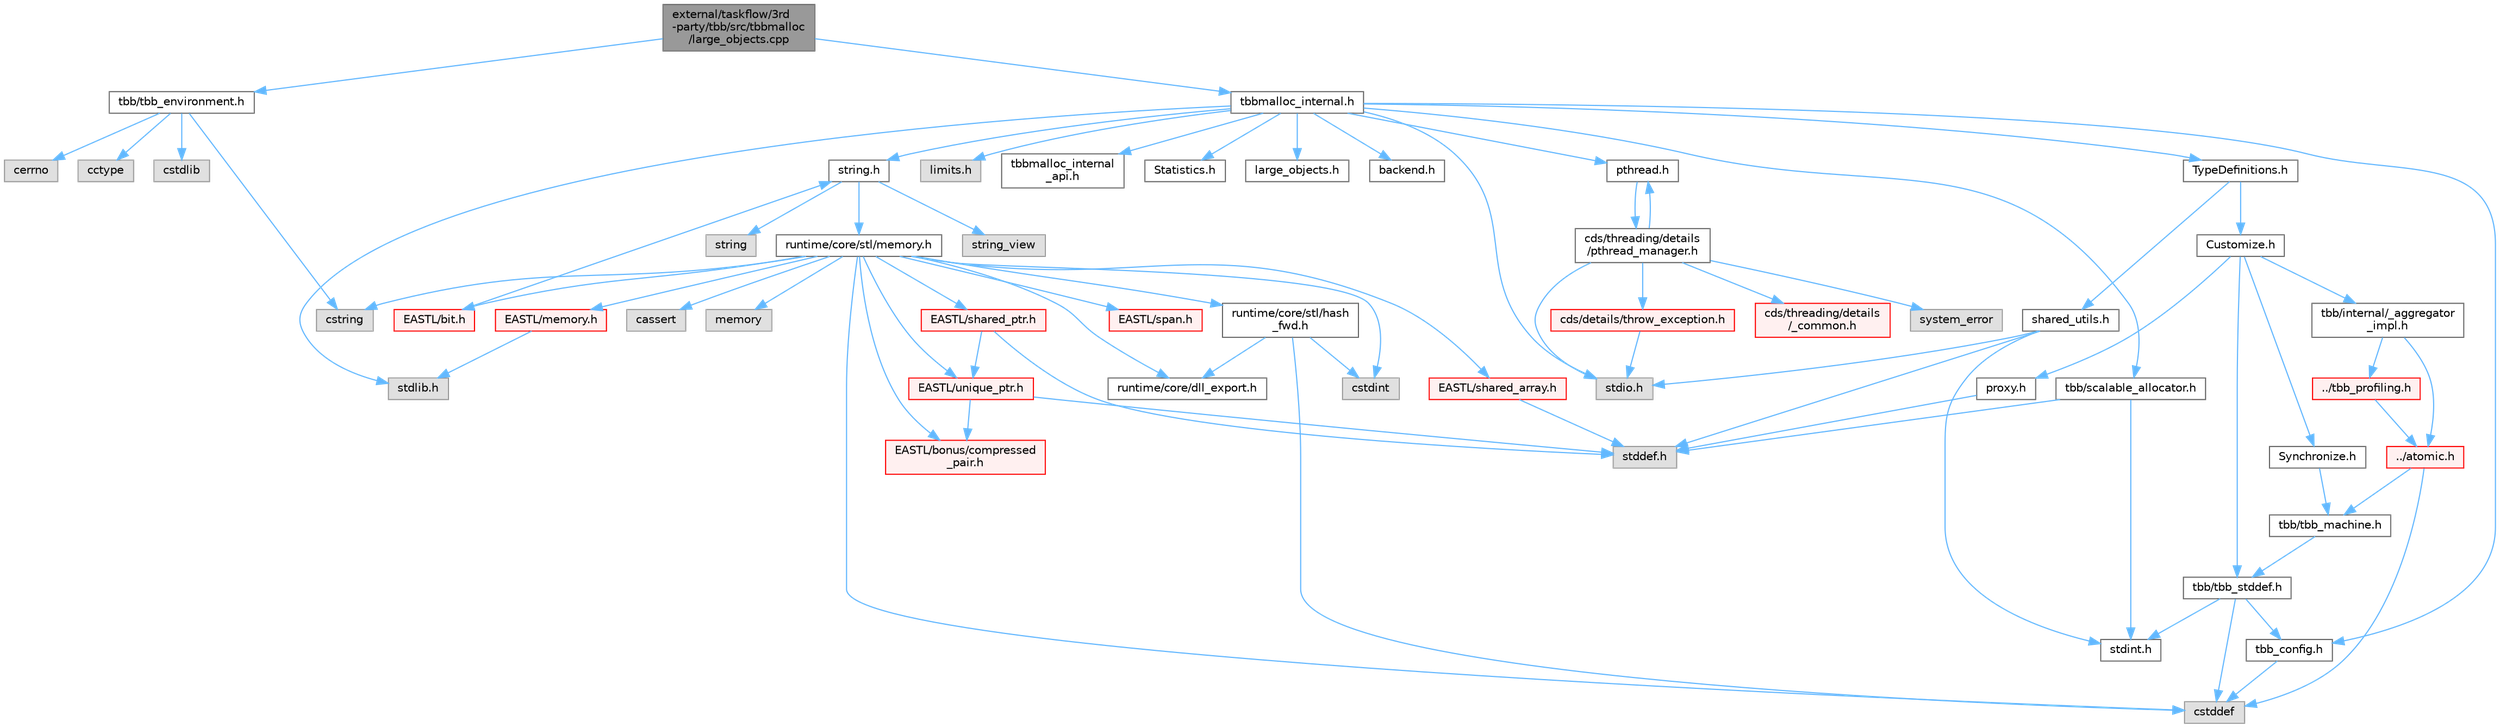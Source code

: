 digraph "external/taskflow/3rd-party/tbb/src/tbbmalloc/large_objects.cpp"
{
 // LATEX_PDF_SIZE
  bgcolor="transparent";
  edge [fontname=Helvetica,fontsize=10,labelfontname=Helvetica,labelfontsize=10];
  node [fontname=Helvetica,fontsize=10,shape=box,height=0.2,width=0.4];
  Node1 [id="Node000001",label="external/taskflow/3rd\l-party/tbb/src/tbbmalloc\l/large_objects.cpp",height=0.2,width=0.4,color="gray40", fillcolor="grey60", style="filled", fontcolor="black",tooltip=" "];
  Node1 -> Node2 [id="edge1_Node000001_Node000002",color="steelblue1",style="solid",tooltip=" "];
  Node2 [id="Node000002",label="tbbmalloc_internal.h",height=0.2,width=0.4,color="grey40", fillcolor="white", style="filled",URL="$tbbmalloc__internal_8h.html",tooltip=" "];
  Node2 -> Node3 [id="edge2_Node000002_Node000003",color="steelblue1",style="solid",tooltip=" "];
  Node3 [id="Node000003",label="TypeDefinitions.h",height=0.2,width=0.4,color="grey40", fillcolor="white", style="filled",URL="$_type_definitions_8h.html",tooltip=" "];
  Node3 -> Node4 [id="edge3_Node000003_Node000004",color="steelblue1",style="solid",tooltip=" "];
  Node4 [id="Node000004",label="Customize.h",height=0.2,width=0.4,color="grey40", fillcolor="white", style="filled",URL="$_customize_8h.html",tooltip=" "];
  Node4 -> Node5 [id="edge4_Node000004_Node000005",color="steelblue1",style="solid",tooltip=" "];
  Node5 [id="Node000005",label="tbb/tbb_stddef.h",height=0.2,width=0.4,color="grey40", fillcolor="white", style="filled",URL="$tbb__stddef_8h.html",tooltip=" "];
  Node5 -> Node6 [id="edge5_Node000005_Node000006",color="steelblue1",style="solid",tooltip=" "];
  Node6 [id="Node000006",label="tbb_config.h",height=0.2,width=0.4,color="grey40", fillcolor="white", style="filled",URL="$tbb__config_8h.html",tooltip=" "];
  Node6 -> Node7 [id="edge6_Node000006_Node000007",color="steelblue1",style="solid",tooltip=" "];
  Node7 [id="Node000007",label="cstddef",height=0.2,width=0.4,color="grey60", fillcolor="#E0E0E0", style="filled",tooltip=" "];
  Node5 -> Node7 [id="edge7_Node000005_Node000007",color="steelblue1",style="solid",tooltip=" "];
  Node5 -> Node8 [id="edge8_Node000005_Node000008",color="steelblue1",style="solid",tooltip=" "];
  Node8 [id="Node000008",label="stdint.h",height=0.2,width=0.4,color="grey40", fillcolor="white", style="filled",URL="$stdint_8h.html",tooltip=" "];
  Node4 -> Node9 [id="edge9_Node000004_Node000009",color="steelblue1",style="solid",tooltip=" "];
  Node9 [id="Node000009",label="Synchronize.h",height=0.2,width=0.4,color="grey40", fillcolor="white", style="filled",URL="$_synchronize_8h.html",tooltip=" "];
  Node9 -> Node10 [id="edge10_Node000009_Node000010",color="steelblue1",style="solid",tooltip=" "];
  Node10 [id="Node000010",label="tbb/tbb_machine.h",height=0.2,width=0.4,color="grey40", fillcolor="white", style="filled",URL="$tbb__machine_8h.html",tooltip=" "];
  Node10 -> Node5 [id="edge11_Node000010_Node000005",color="steelblue1",style="solid",tooltip=" "];
  Node4 -> Node11 [id="edge12_Node000004_Node000011",color="steelblue1",style="solid",tooltip=" "];
  Node11 [id="Node000011",label="proxy.h",height=0.2,width=0.4,color="grey40", fillcolor="white", style="filled",URL="$proxy_8h.html",tooltip=" "];
  Node11 -> Node12 [id="edge13_Node000011_Node000012",color="steelblue1",style="solid",tooltip=" "];
  Node12 [id="Node000012",label="stddef.h",height=0.2,width=0.4,color="grey60", fillcolor="#E0E0E0", style="filled",tooltip=" "];
  Node4 -> Node13 [id="edge14_Node000004_Node000013",color="steelblue1",style="solid",tooltip=" "];
  Node13 [id="Node000013",label="tbb/internal/_aggregator\l_impl.h",height=0.2,width=0.4,color="grey40", fillcolor="white", style="filled",URL="$__aggregator__impl_8h.html",tooltip=" "];
  Node13 -> Node14 [id="edge15_Node000013_Node000014",color="steelblue1",style="solid",tooltip=" "];
  Node14 [id="Node000014",label="../atomic.h",height=0.2,width=0.4,color="red", fillcolor="#FFF0F0", style="filled",URL="$external_2taskflow_23rd-party_2tbb_2include_2tbb_2atomic_8h.html",tooltip=" "];
  Node14 -> Node7 [id="edge16_Node000014_Node000007",color="steelblue1",style="solid",tooltip=" "];
  Node14 -> Node10 [id="edge17_Node000014_Node000010",color="steelblue1",style="solid",tooltip=" "];
  Node13 -> Node18 [id="edge18_Node000013_Node000018",color="steelblue1",style="solid",tooltip=" "];
  Node18 [id="Node000018",label="../tbb_profiling.h",height=0.2,width=0.4,color="red", fillcolor="#FFF0F0", style="filled",URL="$tbb__profiling_8h.html",tooltip=" "];
  Node18 -> Node14 [id="edge19_Node000018_Node000014",color="steelblue1",style="solid",tooltip=" "];
  Node3 -> Node20 [id="edge20_Node000003_Node000020",color="steelblue1",style="solid",tooltip=" "];
  Node20 [id="Node000020",label="shared_utils.h",height=0.2,width=0.4,color="grey40", fillcolor="white", style="filled",URL="$shared__utils_8h.html",tooltip=" "];
  Node20 -> Node12 [id="edge21_Node000020_Node000012",color="steelblue1",style="solid",tooltip=" "];
  Node20 -> Node8 [id="edge22_Node000020_Node000008",color="steelblue1",style="solid",tooltip=" "];
  Node20 -> Node21 [id="edge23_Node000020_Node000021",color="steelblue1",style="solid",tooltip=" "];
  Node21 [id="Node000021",label="stdio.h",height=0.2,width=0.4,color="grey60", fillcolor="#E0E0E0", style="filled",tooltip=" "];
  Node2 -> Node22 [id="edge24_Node000002_Node000022",color="steelblue1",style="solid",tooltip=" "];
  Node22 [id="Node000022",label="pthread.h",height=0.2,width=0.4,color="grey40", fillcolor="white", style="filled",URL="$pthread_8h.html",tooltip=" "];
  Node22 -> Node23 [id="edge25_Node000022_Node000023",color="steelblue1",style="solid",tooltip=" "];
  Node23 [id="Node000023",label="cds/threading/details\l/pthread_manager.h",height=0.2,width=0.4,color="grey40", fillcolor="white", style="filled",URL="$pthread__manager_8h.html",tooltip=" "];
  Node23 -> Node24 [id="edge26_Node000023_Node000024",color="steelblue1",style="solid",tooltip=" "];
  Node24 [id="Node000024",label="system_error",height=0.2,width=0.4,color="grey60", fillcolor="#E0E0E0", style="filled",tooltip=" "];
  Node23 -> Node21 [id="edge27_Node000023_Node000021",color="steelblue1",style="solid",tooltip=" "];
  Node23 -> Node22 [id="edge28_Node000023_Node000022",color="steelblue1",style="solid",tooltip=" "];
  Node23 -> Node25 [id="edge29_Node000023_Node000025",color="steelblue1",style="solid",tooltip=" "];
  Node25 [id="Node000025",label="cds/threading/details\l/_common.h",height=0.2,width=0.4,color="red", fillcolor="#FFF0F0", style="filled",URL="$__common_8h.html",tooltip=" "];
  Node23 -> Node58 [id="edge30_Node000023_Node000058",color="steelblue1",style="solid",tooltip=" "];
  Node58 [id="Node000058",label="cds/details/throw_exception.h",height=0.2,width=0.4,color="red", fillcolor="#FFF0F0", style="filled",URL="$throw__exception_8h.html",tooltip=" "];
  Node58 -> Node21 [id="edge31_Node000058_Node000021",color="steelblue1",style="solid",tooltip=" "];
  Node2 -> Node6 [id="edge32_Node000002_Node000006",color="steelblue1",style="solid",tooltip=" "];
  Node2 -> Node21 [id="edge33_Node000002_Node000021",color="steelblue1",style="solid",tooltip=" "];
  Node2 -> Node30 [id="edge34_Node000002_Node000030",color="steelblue1",style="solid",tooltip=" "];
  Node30 [id="Node000030",label="stdlib.h",height=0.2,width=0.4,color="grey60", fillcolor="#E0E0E0", style="filled",tooltip=" "];
  Node2 -> Node67 [id="edge35_Node000002_Node000067",color="steelblue1",style="solid",tooltip=" "];
  Node67 [id="Node000067",label="limits.h",height=0.2,width=0.4,color="grey60", fillcolor="#E0E0E0", style="filled",tooltip=" "];
  Node2 -> Node68 [id="edge36_Node000002_Node000068",color="steelblue1",style="solid",tooltip=" "];
  Node68 [id="Node000068",label="string.h",height=0.2,width=0.4,color="grey40", fillcolor="white", style="filled",URL="$string_8h.html",tooltip=" "];
  Node68 -> Node35 [id="edge37_Node000068_Node000035",color="steelblue1",style="solid",tooltip=" "];
  Node35 [id="Node000035",label="string",height=0.2,width=0.4,color="grey60", fillcolor="#E0E0E0", style="filled",tooltip=" "];
  Node68 -> Node69 [id="edge38_Node000068_Node000069",color="steelblue1",style="solid",tooltip=" "];
  Node69 [id="Node000069",label="string_view",height=0.2,width=0.4,color="grey60", fillcolor="#E0E0E0", style="filled",tooltip=" "];
  Node68 -> Node70 [id="edge39_Node000068_Node000070",color="steelblue1",style="solid",tooltip=" "];
  Node70 [id="Node000070",label="runtime/core/stl/memory.h",height=0.2,width=0.4,color="grey40", fillcolor="white", style="filled",URL="$runtime_2core_2stl_2memory_8h.html",tooltip=" "];
  Node70 -> Node7 [id="edge40_Node000070_Node000007",color="steelblue1",style="solid",tooltip=" "];
  Node70 -> Node32 [id="edge41_Node000070_Node000032",color="steelblue1",style="solid",tooltip=" "];
  Node32 [id="Node000032",label="cstdint",height=0.2,width=0.4,color="grey60", fillcolor="#E0E0E0", style="filled",tooltip=" "];
  Node70 -> Node71 [id="edge42_Node000070_Node000071",color="steelblue1",style="solid",tooltip=" "];
  Node71 [id="Node000071",label="cassert",height=0.2,width=0.4,color="grey60", fillcolor="#E0E0E0", style="filled",tooltip=" "];
  Node70 -> Node36 [id="edge43_Node000070_Node000036",color="steelblue1",style="solid",tooltip=" "];
  Node36 [id="Node000036",label="memory",height=0.2,width=0.4,color="grey60", fillcolor="#E0E0E0", style="filled",tooltip=" "];
  Node70 -> Node72 [id="edge44_Node000070_Node000072",color="steelblue1",style="solid",tooltip=" "];
  Node72 [id="Node000072",label="cstring",height=0.2,width=0.4,color="grey60", fillcolor="#E0E0E0", style="filled",tooltip=" "];
  Node70 -> Node73 [id="edge45_Node000070_Node000073",color="steelblue1",style="solid",tooltip=" "];
  Node73 [id="Node000073",label="EASTL/bit.h",height=0.2,width=0.4,color="red", fillcolor="#FFF0F0", style="filled",URL="$bit_8h.html",tooltip=" "];
  Node73 -> Node68 [id="edge46_Node000073_Node000068",color="steelblue1",style="solid",tooltip=" "];
  Node70 -> Node92 [id="edge47_Node000070_Node000092",color="steelblue1",style="solid",tooltip=" "];
  Node92 [id="Node000092",label="EASTL/memory.h",height=0.2,width=0.4,color="red", fillcolor="#FFF0F0", style="filled",URL="$runtime_2_e_a_s_t_l_2include_2_e_a_s_t_l_2memory_8h.html",tooltip=" "];
  Node92 -> Node30 [id="edge48_Node000092_Node000030",color="steelblue1",style="solid",tooltip=" "];
  Node70 -> Node118 [id="edge49_Node000070_Node000118",color="steelblue1",style="solid",tooltip=" "];
  Node118 [id="Node000118",label="EASTL/shared_array.h",height=0.2,width=0.4,color="red", fillcolor="#FFF0F0", style="filled",URL="$shared__array_8h.html",tooltip=" "];
  Node118 -> Node12 [id="edge50_Node000118_Node000012",color="steelblue1",style="solid",tooltip=" "];
  Node70 -> Node120 [id="edge51_Node000070_Node000120",color="steelblue1",style="solid",tooltip=" "];
  Node120 [id="Node000120",label="EASTL/unique_ptr.h",height=0.2,width=0.4,color="red", fillcolor="#FFF0F0", style="filled",URL="$unique__ptr_8h.html",tooltip=" "];
  Node120 -> Node121 [id="edge52_Node000120_Node000121",color="steelblue1",style="solid",tooltip=" "];
  Node121 [id="Node000121",label="EASTL/bonus/compressed\l_pair.h",height=0.2,width=0.4,color="red", fillcolor="#FFF0F0", style="filled",URL="$compressed__pair_8h.html",tooltip=" "];
  Node120 -> Node12 [id="edge53_Node000120_Node000012",color="steelblue1",style="solid",tooltip=" "];
  Node70 -> Node123 [id="edge54_Node000070_Node000123",color="steelblue1",style="solid",tooltip=" "];
  Node123 [id="Node000123",label="EASTL/shared_ptr.h",height=0.2,width=0.4,color="red", fillcolor="#FFF0F0", style="filled",URL="$shared__ptr_8h.html",tooltip=" "];
  Node123 -> Node120 [id="edge55_Node000123_Node000120",color="steelblue1",style="solid",tooltip=" "];
  Node123 -> Node12 [id="edge56_Node000123_Node000012",color="steelblue1",style="solid",tooltip=" "];
  Node70 -> Node203 [id="edge57_Node000070_Node000203",color="steelblue1",style="solid",tooltip=" "];
  Node203 [id="Node000203",label="EASTL/span.h",height=0.2,width=0.4,color="red", fillcolor="#FFF0F0", style="filled",URL="$span_8h.html",tooltip=" "];
  Node70 -> Node121 [id="edge58_Node000070_Node000121",color="steelblue1",style="solid",tooltip=" "];
  Node70 -> Node206 [id="edge59_Node000070_Node000206",color="steelblue1",style="solid",tooltip=" "];
  Node206 [id="Node000206",label="runtime/core/dll_export.h",height=0.2,width=0.4,color="grey40", fillcolor="white", style="filled",URL="$dll__export_8h.html",tooltip=" "];
  Node70 -> Node207 [id="edge60_Node000070_Node000207",color="steelblue1",style="solid",tooltip=" "];
  Node207 [id="Node000207",label="runtime/core/stl/hash\l_fwd.h",height=0.2,width=0.4,color="grey40", fillcolor="white", style="filled",URL="$hash__fwd_8h.html",tooltip=" "];
  Node207 -> Node7 [id="edge61_Node000207_Node000007",color="steelblue1",style="solid",tooltip=" "];
  Node207 -> Node32 [id="edge62_Node000207_Node000032",color="steelblue1",style="solid",tooltip=" "];
  Node207 -> Node206 [id="edge63_Node000207_Node000206",color="steelblue1",style="solid",tooltip=" "];
  Node2 -> Node208 [id="edge64_Node000002_Node000208",color="steelblue1",style="solid",tooltip=" "];
  Node208 [id="Node000208",label="tbb/scalable_allocator.h",height=0.2,width=0.4,color="grey40", fillcolor="white", style="filled",URL="$scalable__allocator_8h.html",tooltip=" "];
  Node208 -> Node12 [id="edge65_Node000208_Node000012",color="steelblue1",style="solid",tooltip=" "];
  Node208 -> Node8 [id="edge66_Node000208_Node000008",color="steelblue1",style="solid",tooltip=" "];
  Node2 -> Node209 [id="edge67_Node000002_Node000209",color="steelblue1",style="solid",tooltip=" "];
  Node209 [id="Node000209",label="tbbmalloc_internal\l_api.h",height=0.2,width=0.4,color="grey40", fillcolor="white", style="filled",URL="$tbbmalloc__internal__api_8h.html",tooltip=" "];
  Node2 -> Node210 [id="edge68_Node000002_Node000210",color="steelblue1",style="solid",tooltip=" "];
  Node210 [id="Node000210",label="Statistics.h",height=0.2,width=0.4,color="grey40", fillcolor="white", style="filled",URL="$tbbmalloc_2statistics_8h.html",tooltip=" "];
  Node2 -> Node211 [id="edge69_Node000002_Node000211",color="steelblue1",style="solid",tooltip=" "];
  Node211 [id="Node000211",label="large_objects.h",height=0.2,width=0.4,color="grey40", fillcolor="white", style="filled",URL="$large__objects_8h.html",tooltip=" "];
  Node2 -> Node212 [id="edge70_Node000002_Node000212",color="steelblue1",style="solid",tooltip=" "];
  Node212 [id="Node000212",label="backend.h",height=0.2,width=0.4,color="grey40", fillcolor="white", style="filled",URL="$backend_8h.html",tooltip=" "];
  Node1 -> Node213 [id="edge71_Node000001_Node000213",color="steelblue1",style="solid",tooltip=" "];
  Node213 [id="Node000213",label="tbb/tbb_environment.h",height=0.2,width=0.4,color="grey40", fillcolor="white", style="filled",URL="$tbb__environment_8h.html",tooltip=" "];
  Node213 -> Node57 [id="edge72_Node000213_Node000057",color="steelblue1",style="solid",tooltip=" "];
  Node57 [id="Node000057",label="cstdlib",height=0.2,width=0.4,color="grey60", fillcolor="#E0E0E0", style="filled",tooltip=" "];
  Node213 -> Node72 [id="edge73_Node000213_Node000072",color="steelblue1",style="solid",tooltip=" "];
  Node213 -> Node214 [id="edge74_Node000213_Node000214",color="steelblue1",style="solid",tooltip=" "];
  Node214 [id="Node000214",label="cerrno",height=0.2,width=0.4,color="grey60", fillcolor="#E0E0E0", style="filled",tooltip=" "];
  Node213 -> Node215 [id="edge75_Node000213_Node000215",color="steelblue1",style="solid",tooltip=" "];
  Node215 [id="Node000215",label="cctype",height=0.2,width=0.4,color="grey60", fillcolor="#E0E0E0", style="filled",tooltip=" "];
}
